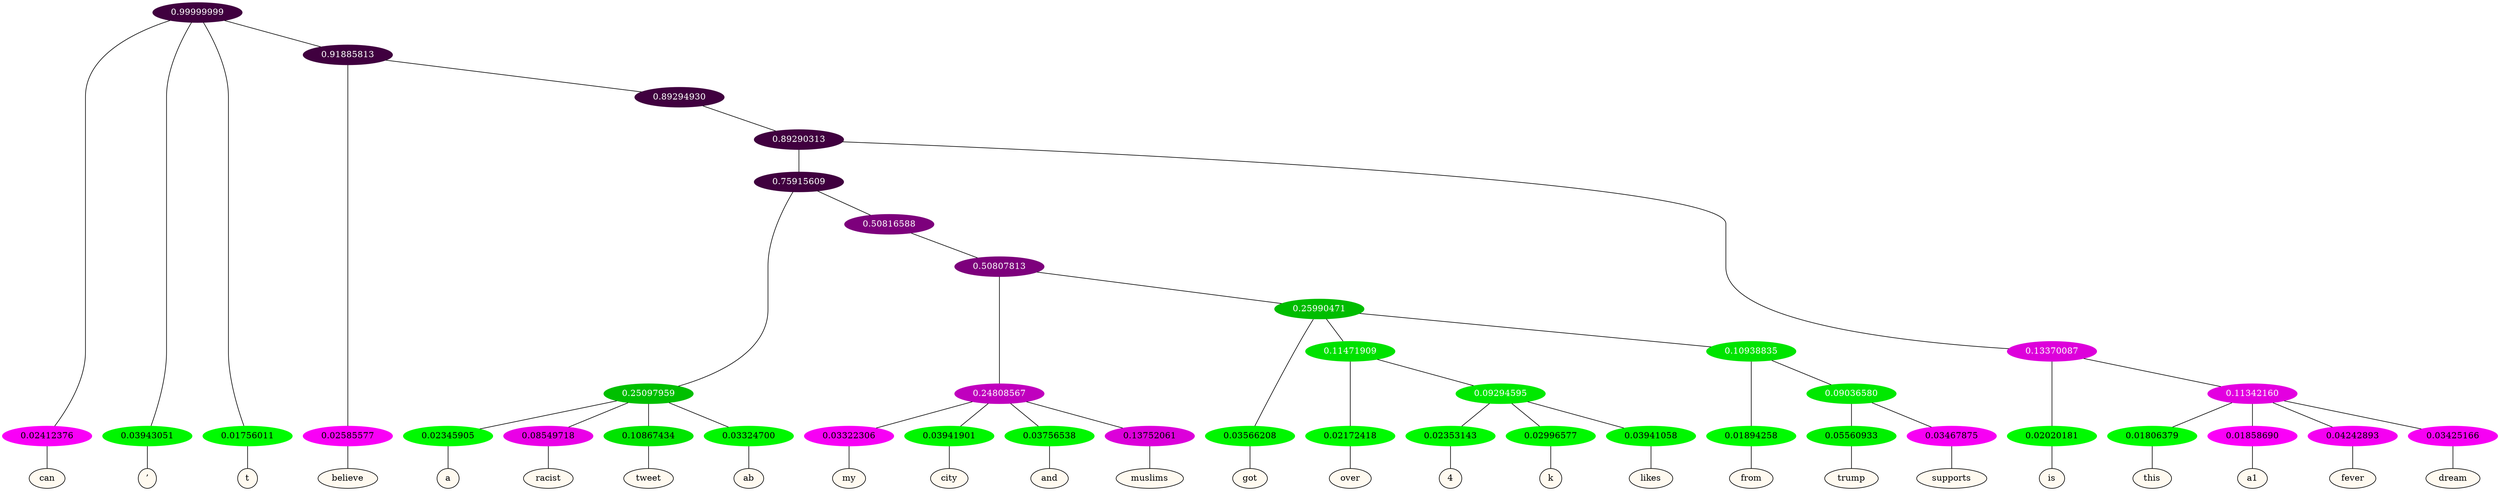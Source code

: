 graph {
	node [format=png height=0.15 nodesep=0.001 ordering=out overlap=prism overlap_scaling=0.01 ranksep=0.001 ratio=0.2 style=filled width=0.15]
	{
		rank=same
		a_w_1 [label=can color=black fillcolor=floralwhite style="filled,solid"]
		a_w_2 [label="’" color=black fillcolor=floralwhite style="filled,solid"]
		a_w_3 [label=t color=black fillcolor=floralwhite style="filled,solid"]
		a_w_5 [label=believe color=black fillcolor=floralwhite style="filled,solid"]
		a_w_14 [label=a color=black fillcolor=floralwhite style="filled,solid"]
		a_w_15 [label=racist color=black fillcolor=floralwhite style="filled,solid"]
		a_w_16 [label=tweet color=black fillcolor=floralwhite style="filled,solid"]
		a_w_17 [label=ab color=black fillcolor=floralwhite style="filled,solid"]
		a_w_25 [label=my color=black fillcolor=floralwhite style="filled,solid"]
		a_w_26 [label=city color=black fillcolor=floralwhite style="filled,solid"]
		a_w_27 [label=and color=black fillcolor=floralwhite style="filled,solid"]
		a_w_28 [label=muslims color=black fillcolor=floralwhite style="filled,solid"]
		a_w_29 [label=got color=black fillcolor=floralwhite style="filled,solid"]
		a_w_32 [label=over color=black fillcolor=floralwhite style="filled,solid"]
		a_w_36 [label=4 color=black fillcolor=floralwhite style="filled,solid"]
		a_w_37 [label=k color=black fillcolor=floralwhite style="filled,solid"]
		a_w_38 [label=likes color=black fillcolor=floralwhite style="filled,solid"]
		a_w_34 [label=from color=black fillcolor=floralwhite style="filled,solid"]
		a_w_39 [label=trump color=black fillcolor=floralwhite style="filled,solid"]
		a_w_40 [label=supports color=black fillcolor=floralwhite style="filled,solid"]
		a_w_12 [label=is color=black fillcolor=floralwhite style="filled,solid"]
		a_w_19 [label=this color=black fillcolor=floralwhite style="filled,solid"]
		a_w_20 [label=a1 color=black fillcolor=floralwhite style="filled,solid"]
		a_w_21 [label=fever color=black fillcolor=floralwhite style="filled,solid"]
		a_w_22 [label=dream color=black fillcolor=floralwhite style="filled,solid"]
	}
	a_n_1 -- a_w_1
	a_n_2 -- a_w_2
	a_n_3 -- a_w_3
	a_n_5 -- a_w_5
	a_n_14 -- a_w_14
	a_n_15 -- a_w_15
	a_n_16 -- a_w_16
	a_n_17 -- a_w_17
	a_n_25 -- a_w_25
	a_n_26 -- a_w_26
	a_n_27 -- a_w_27
	a_n_28 -- a_w_28
	a_n_29 -- a_w_29
	a_n_32 -- a_w_32
	a_n_36 -- a_w_36
	a_n_37 -- a_w_37
	a_n_38 -- a_w_38
	a_n_34 -- a_w_34
	a_n_39 -- a_w_39
	a_n_40 -- a_w_40
	a_n_12 -- a_w_12
	a_n_19 -- a_w_19
	a_n_20 -- a_w_20
	a_n_21 -- a_w_21
	a_n_22 -- a_w_22
	{
		rank=same
		a_n_1 [label=0.02412376 color="0.835 1.000 0.976" fontcolor=black]
		a_n_2 [label=0.03943051 color="0.334 1.000 0.961" fontcolor=black]
		a_n_3 [label=0.01756011 color="0.334 1.000 0.982" fontcolor=black]
		a_n_5 [label=0.02585577 color="0.835 1.000 0.974" fontcolor=black]
		a_n_14 [label=0.02345905 color="0.334 1.000 0.977" fontcolor=black]
		a_n_15 [label=0.08549718 color="0.835 1.000 0.915" fontcolor=black]
		a_n_16 [label=0.10867434 color="0.334 1.000 0.891" fontcolor=black]
		a_n_17 [label=0.03324700 color="0.334 1.000 0.967" fontcolor=black]
		a_n_25 [label=0.03322306 color="0.835 1.000 0.967" fontcolor=black]
		a_n_26 [label=0.03941901 color="0.334 1.000 0.961" fontcolor=black]
		a_n_27 [label=0.03756538 color="0.334 1.000 0.962" fontcolor=black]
		a_n_28 [label=0.13752061 color="0.835 1.000 0.862" fontcolor=black]
		a_n_29 [label=0.03566208 color="0.334 1.000 0.964" fontcolor=black]
		a_n_32 [label=0.02172418 color="0.334 1.000 0.978" fontcolor=black]
		a_n_36 [label=0.02353143 color="0.334 1.000 0.976" fontcolor=black]
		a_n_37 [label=0.02996577 color="0.334 1.000 0.970" fontcolor=black]
		a_n_38 [label=0.03941058 color="0.334 1.000 0.961" fontcolor=black]
		a_n_34 [label=0.01894258 color="0.334 1.000 0.981" fontcolor=black]
		a_n_39 [label=0.05560933 color="0.334 1.000 0.944" fontcolor=black]
		a_n_40 [label=0.03467875 color="0.835 1.000 0.965" fontcolor=black]
		a_n_12 [label=0.02020181 color="0.334 1.000 0.980" fontcolor=black]
		a_n_19 [label=0.01806379 color="0.334 1.000 0.982" fontcolor=black]
		a_n_20 [label=0.01858690 color="0.835 1.000 0.981" fontcolor=black]
		a_n_21 [label=0.04242893 color="0.835 1.000 0.958" fontcolor=black]
		a_n_22 [label=0.03425166 color="0.835 1.000 0.966" fontcolor=black]
	}
	a_n_0 [label=0.99999999 color="0.835 1.000 0.250" fontcolor=grey99]
	a_n_0 -- a_n_1
	a_n_0 -- a_n_2
	a_n_0 -- a_n_3
	a_n_4 [label=0.91885813 color="0.835 1.000 0.250" fontcolor=grey99]
	a_n_0 -- a_n_4
	a_n_4 -- a_n_5
	a_n_6 [label=0.89294930 color="0.835 1.000 0.250" fontcolor=grey99]
	a_n_4 -- a_n_6
	a_n_7 [label=0.89290313 color="0.835 1.000 0.250" fontcolor=grey99]
	a_n_6 -- a_n_7
	a_n_8 [label=0.75915609 color="0.835 1.000 0.250" fontcolor=grey99]
	a_n_7 -- a_n_8
	a_n_9 [label=0.13370087 color="0.835 1.000 0.866" fontcolor=grey99]
	a_n_7 -- a_n_9
	a_n_10 [label=0.25097959 color="0.334 1.000 0.749" fontcolor=grey99]
	a_n_8 -- a_n_10
	a_n_11 [label=0.50816588 color="0.835 1.000 0.492" fontcolor=grey99]
	a_n_8 -- a_n_11
	a_n_9 -- a_n_12
	a_n_13 [label=0.11342160 color="0.835 1.000 0.887" fontcolor=grey99]
	a_n_9 -- a_n_13
	a_n_10 -- a_n_14
	a_n_10 -- a_n_15
	a_n_10 -- a_n_16
	a_n_10 -- a_n_17
	a_n_18 [label=0.50807813 color="0.835 1.000 0.492" fontcolor=grey99]
	a_n_11 -- a_n_18
	a_n_13 -- a_n_19
	a_n_13 -- a_n_20
	a_n_13 -- a_n_21
	a_n_13 -- a_n_22
	a_n_23 [label=0.24808567 color="0.835 1.000 0.752" fontcolor=grey99]
	a_n_18 -- a_n_23
	a_n_24 [label=0.25990471 color="0.334 1.000 0.740" fontcolor=grey99]
	a_n_18 -- a_n_24
	a_n_23 -- a_n_25
	a_n_23 -- a_n_26
	a_n_23 -- a_n_27
	a_n_23 -- a_n_28
	a_n_24 -- a_n_29
	a_n_30 [label=0.11471909 color="0.334 1.000 0.885" fontcolor=grey99]
	a_n_24 -- a_n_30
	a_n_31 [label=0.10938835 color="0.334 1.000 0.891" fontcolor=grey99]
	a_n_24 -- a_n_31
	a_n_30 -- a_n_32
	a_n_33 [label=0.09294595 color="0.334 1.000 0.907" fontcolor=grey99]
	a_n_30 -- a_n_33
	a_n_31 -- a_n_34
	a_n_35 [label=0.09036580 color="0.334 1.000 0.910" fontcolor=grey99]
	a_n_31 -- a_n_35
	a_n_33 -- a_n_36
	a_n_33 -- a_n_37
	a_n_33 -- a_n_38
	a_n_35 -- a_n_39
	a_n_35 -- a_n_40
}
